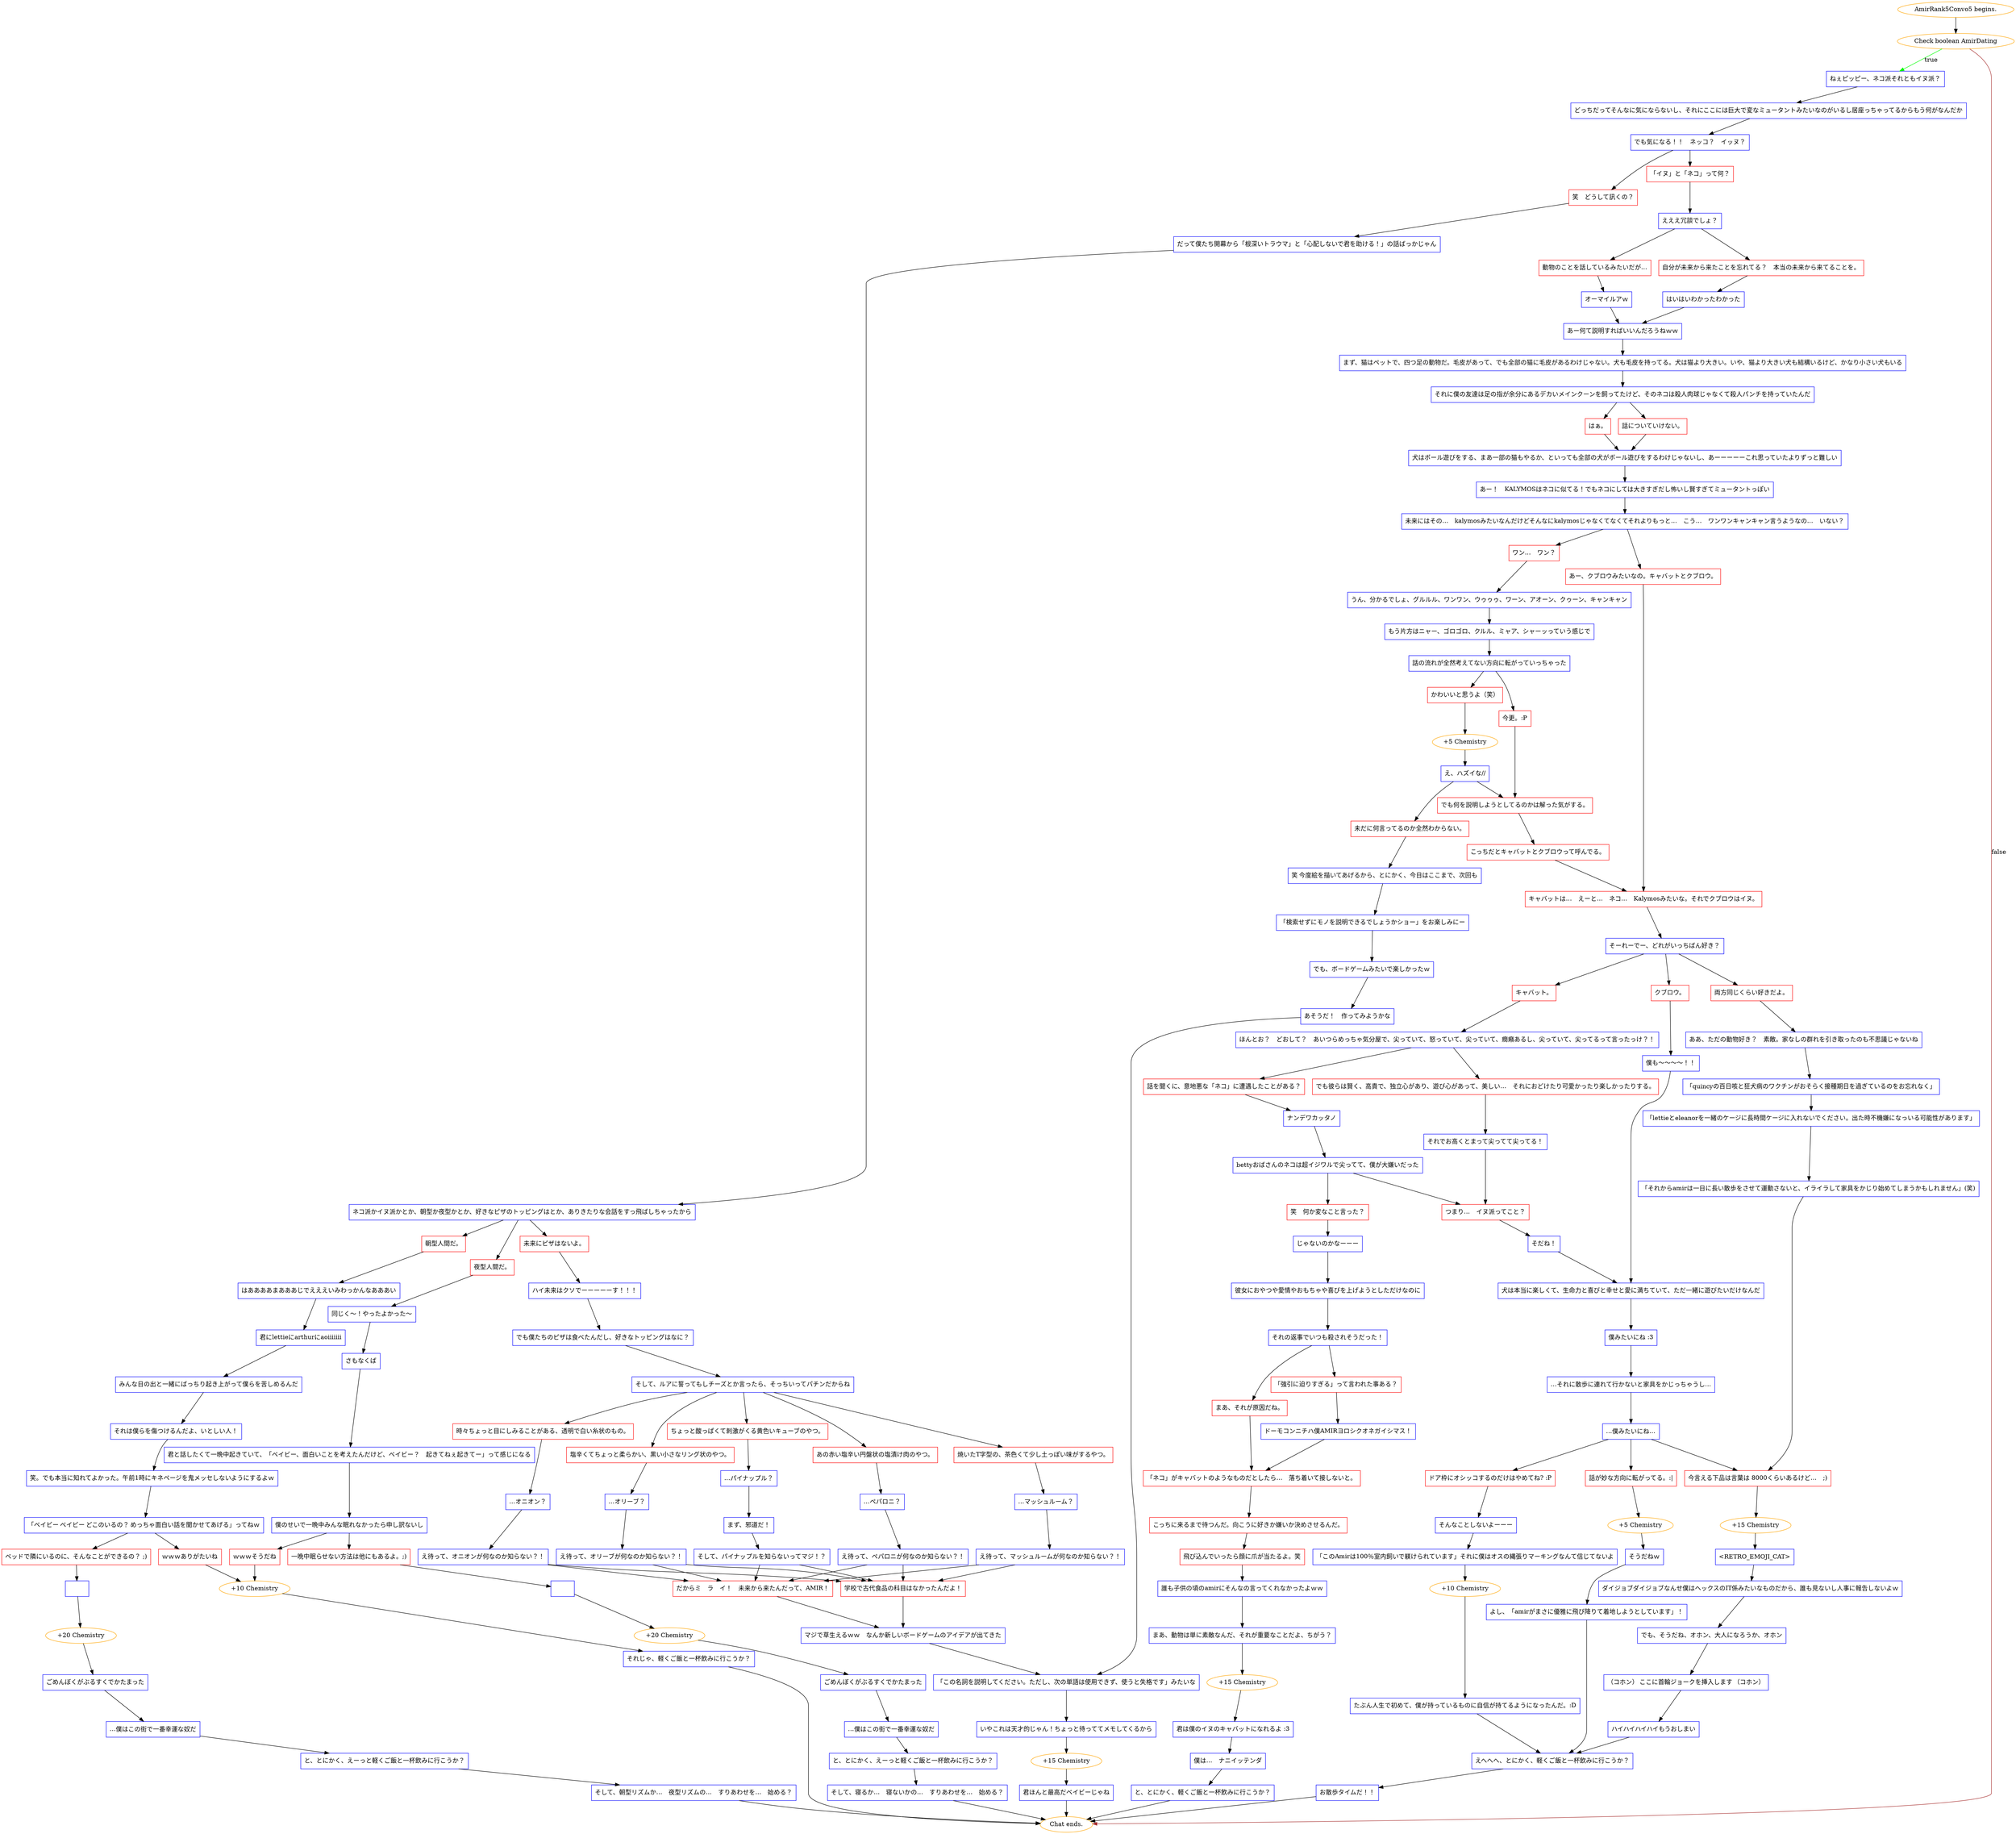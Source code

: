 digraph {
	"AmirRank5Convo5 begins." [color=orange];
		"AmirRank5Convo5 begins." -> j3879414663;
	j3879414663 [label="Check boolean AmirDating",color=orange];
		j3879414663 -> j2494671746 [label=true,color=green];
		j3879414663 -> "Chat ends." [label=false,color=brown];
	j2494671746 [label="ねぇピッピー、ネコ派それともイヌ派？",shape=box,color=blue];
		j2494671746 -> j2415217892;
	"Chat ends." [color=orange];
	j2415217892 [label="どっちだってそんなに気にならないし、それにここには巨大で変なミュータントみたいなのがいるし居座っちゃってるからもう何がなんだか",shape=box,color=blue];
		j2415217892 -> j1196790563;
	j1196790563 [label="でも気になる！！　ネッコ？　イッヌ？",shape=box,color=blue];
		j1196790563 -> j1566033805;
		j1196790563 -> j2249020937;
	j1566033805 [label="「イヌ」と「ネコ」って何？",shape=box,color=red];
		j1566033805 -> j55454547;
	j2249020937 [label="笑　どうして訊くの？",shape=box,color=red];
		j2249020937 -> j2455374319;
	j55454547 [label="えええ冗談でしょ？",shape=box,color=blue];
		j55454547 -> j1562471783;
		j55454547 -> j4042040315;
	j2455374319 [label="だって僕たち開幕から「根深いトラウマ」と「心配しないで君を助ける！」の話ばっかじゃん",shape=box,color=blue];
		j2455374319 -> j4157297424;
	j1562471783 [label="自分が未来から来たことを忘れてる？　本当の未来から来てることを。",shape=box,color=red];
		j1562471783 -> j3874133722;
	j4042040315 [label="動物のことを話しているみたいだが…",shape=box,color=red];
		j4042040315 -> j1296571010;
	j4157297424 [label="ネコ派かイヌ派かとか、朝型か夜型かとか、好きなピザのトッピングはとか、ありきたりな会話をすっ飛ばしちゃったから",shape=box,color=blue];
		j4157297424 -> j3164761335;
		j4157297424 -> j1986097654;
		j4157297424 -> j1789366696;
	j3874133722 [label="はいはいわかったわかった",shape=box,color=blue];
		j3874133722 -> j2816214880;
	j1296571010 [label="オーマイルアｗ",shape=box,color=blue];
		j1296571010 -> j2816214880;
	j3164761335 [label="朝型人間だ。",shape=box,color=red];
		j3164761335 -> j2780218630;
	j1986097654 [label="夜型人間だ。",shape=box,color=red];
		j1986097654 -> j1047562550;
	j1789366696 [label="未来にピザはないよ。",shape=box,color=red];
		j1789366696 -> j1664941204;
	j2816214880 [label="あー何て説明すればいいんだろうねｗｗ",shape=box,color=blue];
		j2816214880 -> j3324629632;
	j2780218630 [label="はああああまあああじでえええいみわっかんなあああい",shape=box,color=blue];
		j2780218630 -> j886149699;
	j1047562550 [label="同じく～！やったよかった～",shape=box,color=blue];
		j1047562550 -> j2339066954;
	j1664941204 [label="ハイ未来はクソでーーーーーす！！！",shape=box,color=blue];
		j1664941204 -> j2275637932;
	j3324629632 [label="まず、猫はペットで、四つ足の動物だ。毛皮があって、でも全部の猫に毛皮があるわけじゃない。犬も毛皮を持ってる。犬は猫より大きい。いや、猫より大きい犬も結構いるけど、かなり小さい犬もいる",shape=box,color=blue];
		j3324629632 -> j3246608834;
	j886149699 [label="君にlettieにarthurにaoiiiiiii",shape=box,color=blue];
		j886149699 -> j2968786284;
	j2339066954 [label="さもなくば",shape=box,color=blue];
		j2339066954 -> j3436689238;
	j2275637932 [label="でも僕たちのピザは食べたんだし、好きなトッピングはなに？",shape=box,color=blue];
		j2275637932 -> j2718642779;
	j3246608834 [label="それに僕の友達は足の指が余分にあるデカいメインクーンを飼ってたけど、そのネコは殺人肉球じゃなくて殺人パンチを持っていたんだ",shape=box,color=blue];
		j3246608834 -> j1374416521;
		j3246608834 -> j2969273188;
	j2968786284 [label="みんな日の出と一緒にばっちり起き上がって僕らを苦しめるんだ",shape=box,color=blue];
		j2968786284 -> j1587565523;
	j3436689238 [label="君と話したくて一晩中起きていて、「ベイビー、面白いことを考えたんだけど、ベイビー？　起きてねぇ起きてー」って感じになる",shape=box,color=blue];
		j3436689238 -> j2823079407;
	j2718642779 [label="そして、ルアに誓ってもしチーズとか言ったら、そっちいってパチンだからね",shape=box,color=blue];
		j2718642779 -> j1653368523;
		j2718642779 -> j263430515;
		j2718642779 -> j36323121;
		j2718642779 -> j3786065634;
		j2718642779 -> j1758150666;
	j1374416521 [label="話についていけない。",shape=box,color=red];
		j1374416521 -> j3136780195;
	j2969273188 [label="はぁ。",shape=box,color=red];
		j2969273188 -> j3136780195;
	j1587565523 [label="それは僕らを傷つけるんだよ、いとしい人！",shape=box,color=blue];
		j1587565523 -> j2730050580;
	j2823079407 [label="僕のせいで一晩中みんな眠れなかったら申し訳ないし",shape=box,color=blue];
		j2823079407 -> j1999178548;
		j2823079407 -> j1197153424;
	j1653368523 [label="あの赤い塩辛い円盤状の塩漬け肉のやつ。",shape=box,color=red];
		j1653368523 -> j3208134352;
	j263430515 [label="塩辛くてちょっと柔らかい、黒い小さなリング状のやつ。",shape=box,color=red];
		j263430515 -> j4030171192;
	j36323121 [label="焼いたT字型の、茶色くて少し土っぽい味がするやつ。",shape=box,color=red];
		j36323121 -> j4239403008;
	j3786065634 [label="時々ちょっと目にしみることがある、透明で白い糸状のもの。",shape=box,color=red];
		j3786065634 -> j3738329232;
	j1758150666 [label="ちょっと酸っぱくて刺激がくる黄色いキューブのやつ。",shape=box,color=red];
		j1758150666 -> j1388885982;
	j3136780195 [label="犬はボール遊びをする、まあ一部の猫もやるか、といっても全部の犬がボール遊びをするわけじゃないし、あーーーーーこれ思っていたよりずっと難しい",shape=box,color=blue];
		j3136780195 -> j1608015004;
	j2730050580 [label="笑。でも本当に知れてよかった。午前1時にキネページを鬼メッセしないようにするよｗ",shape=box,color=blue];
		j2730050580 -> j3039654240;
	j1999178548 [label="一晩中眠らせない方法は他にもあるよ。;)",shape=box,color=red];
		j1999178548 -> j586336796;
	j1197153424 [label="ｗｗｗそうだね",shape=box,color=red];
		j1197153424 -> j2593444783;
	j3208134352 [label="…ペパロニ？",shape=box,color=blue];
		j3208134352 -> j1922071238;
	j4030171192 [label="…オリーブ？",shape=box,color=blue];
		j4030171192 -> j369494961;
	j4239403008 [label="…マッシュルーム？",shape=box,color=blue];
		j4239403008 -> j3015703792;
	j3738329232 [label="…オニオン？",shape=box,color=blue];
		j3738329232 -> j1647900667;
	j1388885982 [label="…パイナップル？",shape=box,color=blue];
		j1388885982 -> j3945328873;
	j1608015004 [label="あー！　KALYMOSはネコに似てる！でもネコにしては大きすぎだし怖いし賢すぎてミュータントっぽい",shape=box,color=blue];
		j1608015004 -> j2492337926;
	j3039654240 [label="「ベイビー ベイビー どこのいるの？ めっちゃ面白い話を聞かせてあげる」ってねｗ",shape=box,color=blue];
		j3039654240 -> j3990396108;
		j3039654240 -> j1555741150;
	j586336796 [label="  ",shape=box,color=blue];
		j586336796 -> j2004361587;
	j2593444783 [label="+10 Chemistry",color=orange];
		j2593444783 -> j853092391;
	j1922071238 [label="え待って、ペパロニが何なのか知らない？！",shape=box,color=blue];
		j1922071238 -> j909888693;
		j1922071238 -> j2218469759;
	j369494961 [label="え待って、オリーブが何なのか知らない？！",shape=box,color=blue];
		j369494961 -> j909888693;
		j369494961 -> j2218469759;
	j3015703792 [label="え待って、マッシュルームが何なのか知らない？！",shape=box,color=blue];
		j3015703792 -> j909888693;
		j3015703792 -> j2218469759;
	j1647900667 [label="え待って、オニオンが何なのか知らない？！",shape=box,color=blue];
		j1647900667 -> j909888693;
		j1647900667 -> j2218469759;
	j3945328873 [label="まず、邪道だ！",shape=box,color=blue];
		j3945328873 -> j669713943;
	j2492337926 [label="未来にはその…　kalymosみたいなんだけどそんなにkalymosじゃなくてなくてそれよりもっと…　こう…　ワンワンキャンキャン言うようなの…　いない？",shape=box,color=blue];
		j2492337926 -> j3332102830;
		j2492337926 -> j777877684;
	j3990396108 [label="ベッドで隣にいるのに、そんなことができるの？ ;)",shape=box,color=red];
		j3990396108 -> j515828356;
	j1555741150 [label="ｗｗｗありがたいね",shape=box,color=red];
		j1555741150 -> j2593444783;
	j2004361587 [label="+20 Chemistry",color=orange];
		j2004361587 -> j2074367195;
	j853092391 [label="それじゃ、軽くご飯と一杯飲みに行こうか？",shape=box,color=blue];
		j853092391 -> "Chat ends.";
	j909888693 [label="だからミ　ラ　イ！　未来から来たんだって、AMIR！",shape=box,color=red];
		j909888693 -> j1621882454;
	j2218469759 [label="学校で古代食品の科目はなかったんだよ！",shape=box,color=red];
		j2218469759 -> j1621882454;
	j669713943 [label="そして、パイナップルを知らないってマジ！？",shape=box,color=blue];
		j669713943 -> j909888693;
		j669713943 -> j2218469759;
	j3332102830 [label="あー、クブロウみたいなの。キャバットとクブロウ。",shape=box,color=red];
		j3332102830 -> j1357920322;
	j777877684 [label="ワン…　ワン？",shape=box,color=red];
		j777877684 -> j138881940;
	j515828356 [label="  ",shape=box,color=blue];
		j515828356 -> j1598798890;
	j2074367195 [label="ごめんぼくがぶるすくでかたまった",shape=box,color=blue];
		j2074367195 -> j2943884821;
	j1621882454 [label="マジで草生えるｗｗ　なんか新しいボードゲームのアイデアが出てきた",shape=box,color=blue];
		j1621882454 -> j3364827777;
	j1357920322 [label="キャバットは…　えーと…　ネコ…　Kalymosみたいな。それでクブロウはイヌ。",shape=box,color=red];
		j1357920322 -> j3094217850;
	j138881940 [label="うん、分かるでしょ、グルルル、ワンワン、ウゥゥゥ、ワーン、アオーン、クゥーン、キャンキャン",shape=box,color=blue];
		j138881940 -> j1411344612;
	j1598798890 [label="+20 Chemistry",color=orange];
		j1598798890 -> j2820880424;
	j2943884821 [label="…僕はこの街で一番幸運な奴だ",shape=box,color=blue];
		j2943884821 -> j1489798898;
	j3364827777 [label="「この名詞を説明してください。ただし、次の単語は使用できず、使うと失格です」みたいな",shape=box,color=blue];
		j3364827777 -> j3860720218;
	j3094217850 [label="そーれーでー、どれがいっちばん好き？",shape=box,color=blue];
		j3094217850 -> j3666416649;
		j3094217850 -> j1801178100;
		j3094217850 -> j629682256;
	j1411344612 [label="もう片方はニャー、ゴロゴロ、クルル、ミャア、シャーッっていう感じで",shape=box,color=blue];
		j1411344612 -> j3607096479;
	j2820880424 [label="ごめんぼくがぶるすくでかたまった",shape=box,color=blue];
		j2820880424 -> j396784476;
	j1489798898 [label="と、とにかく、えーっと軽くご飯と一杯飲みに行こうか？",shape=box,color=blue];
		j1489798898 -> j355556072;
	j3860720218 [label="いやこれは天才的じゃん！ちょっと待っててメモしてくるから",shape=box,color=blue];
		j3860720218 -> j3857975511;
	j3666416649 [label="キャバット。",shape=box,color=red];
		j3666416649 -> j3790654065;
	j1801178100 [label="クブロウ。",shape=box,color=red];
		j1801178100 -> j2430228913;
	j629682256 [label="両方同じくらい好きだよ。",shape=box,color=red];
		j629682256 -> j443636416;
	j3607096479 [label="話の流れが全然考えてない方向に転がっていっちゃった",shape=box,color=blue];
		j3607096479 -> j154379491;
		j3607096479 -> j1372590743;
	j396784476 [label="…僕はこの街で一番幸運な奴だ",shape=box,color=blue];
		j396784476 -> j3717624762;
	j355556072 [label="そして、寝るか…　寝ないかの…　すりあわせを…　始める？",shape=box,color=blue];
		j355556072 -> "Chat ends.";
	j3857975511 [label="+15 Chemistry",color=orange];
		j3857975511 -> j3198922891;
	j3790654065 [label="ほんとお？　どおして？　あいつらめっちゃ気分屋で、尖っていて、怒っていて、尖っていて、癇癪あるし、尖っていて、尖ってるって言ったっけ？！",shape=box,color=blue];
		j3790654065 -> j2667291726;
		j3790654065 -> j1270208293;
	j2430228913 [label="僕も～～～～！！",shape=box,color=blue];
		j2430228913 -> j2511417337;
	j443636416 [label="ああ、ただの動物好き？　素敵。家なしの群れを引き取ったのも不思議じゃないね",shape=box,color=blue];
		j443636416 -> j314146588;
	j154379491 [label="今更。:P",shape=box,color=red];
		j154379491 -> j2362605273;
	j1372590743 [label="かわいいと思うよ（笑）",shape=box,color=red];
		j1372590743 -> j1568985096;
	j3717624762 [label="と、とにかく、えーっと軽くご飯と一杯飲みに行こうか？",shape=box,color=blue];
		j3717624762 -> j3355113494;
	j3198922891 [label="君ほんと最高だベイビーじゃね",shape=box,color=blue];
		j3198922891 -> "Chat ends.";
	j2667291726 [label="話を聞くに、意地悪な「ネコ」に遭遇したことがある？",shape=box,color=red];
		j2667291726 -> j2212529357;
	j1270208293 [label="でも彼らは賢く、高貴で、独立心があり、遊び心があって、美しい…　それにおどけたり可愛かったり楽しかったりする。",shape=box,color=red];
		j1270208293 -> j4233625035;
	j2511417337 [label="犬は本当に楽しくて、生命力と喜びと幸せと愛に満ちていて、ただ一緒に遊びたいだけなんだ",shape=box,color=blue];
		j2511417337 -> j3177354470;
	j314146588 [label="「quincyの百日咳と狂犬病のワクチンがおそらく接種期日を過ぎているのをお忘れなく」",shape=box,color=blue];
		j314146588 -> j2409041911;
	j2362605273 [label="でも何を説明しようとしてるのかは解った気がする。",shape=box,color=red];
		j2362605273 -> j1191107138;
	j1568985096 [label="+5 Chemistry",color=orange];
		j1568985096 -> j2220896787;
	j3355113494 [label="そして、朝型リズムか…　夜型リズムの…　すりあわせを…　始める？",shape=box,color=blue];
		j3355113494 -> "Chat ends.";
	j2212529357 [label="ナンデワカッタノ",shape=box,color=blue];
		j2212529357 -> j1210161300;
	j4233625035 [label="それでお高くとまって尖ってて尖ってる！",shape=box,color=blue];
		j4233625035 -> j521373443;
	j3177354470 [label="僕みたいにね :3",shape=box,color=blue];
		j3177354470 -> j2054537365;
	j2409041911 [label="「lettieとeleanorを一緒のケージに長時間ケージに入れないでください。出た時不機嫌になっいる可能性があります」",shape=box,color=blue];
		j2409041911 -> j840807875;
	j1191107138 [label="こっちだとキャバットとクブロウって呼んでる。",shape=box,color=red];
		j1191107138 -> j1357920322;
	j2220896787 [label="え、ハズイな//",shape=box,color=blue];
		j2220896787 -> j2362605273;
		j2220896787 -> j1244601450;
	j1210161300 [label="bettyおばさんのネコは超イジワルで尖ってて、僕が大嫌いだった",shape=box,color=blue];
		j1210161300 -> j1891068174;
		j1210161300 -> j521373443;
	j521373443 [label="つまり…　イヌ派ってこと？",shape=box,color=red];
		j521373443 -> j520697673;
	j2054537365 [label="…それに散歩に連れて行かないと家具をかじっちゃうし…",shape=box,color=blue];
		j2054537365 -> j4068716299;
	j840807875 [label="「それからamirは一日に長い散歩をさせて運動さないと、イライラして家具をかじり始めてしまうかもしれません」(笑)",shape=box,color=blue];
		j840807875 -> j2912655609;
	j1244601450 [label="未だに何言ってるのか全然わからない。",shape=box,color=red];
		j1244601450 -> j1166666146;
	j1891068174 [label="笑　何か変なこと言った？",shape=box,color=red];
		j1891068174 -> j588643185;
	j520697673 [label="そだね！",shape=box,color=blue];
		j520697673 -> j2511417337;
	j4068716299 [label="…僕みたいにね…",shape=box,color=blue];
		j4068716299 -> j1991797713;
		j4068716299 -> j1651856892;
		j4068716299 -> j2912655609;
	j2912655609 [label="今言える下品は言葉は 8000くらいあるけど…　;)",shape=box,color=red];
		j2912655609 -> j1741055932;
	j1166666146 [label="笑 今度絵を描いてあげるから、とにかく、今日はここまで、次回も",shape=box,color=blue];
		j1166666146 -> j1459075413;
	j588643185 [label="じゃないのかなーーー",shape=box,color=blue];
		j588643185 -> j1078100054;
	j1991797713 [label="話が妙な方向に転がってる。:|",shape=box,color=red];
		j1991797713 -> j1646150431;
	j1651856892 [label="ドア枠にオシッコするのだけはやめてね? :P",shape=box,color=red];
		j1651856892 -> j752875740;
	j1741055932 [label="+15 Chemistry",color=orange];
		j1741055932 -> j4230762101;
	j1459075413 [label="「検索せずにモノを説明できるでしょうかショー」をお楽しみにー",shape=box,color=blue];
		j1459075413 -> j1215977207;
	j1078100054 [label="彼女におやつや愛情やおもちゃや喜びを上げようとしただけなのに",shape=box,color=blue];
		j1078100054 -> j4027997757;
	j1646150431 [label="+5 Chemistry",color=orange];
		j1646150431 -> j1779631562;
	j752875740 [label="そんなことしないよーーー",shape=box,color=blue];
		j752875740 -> j5656130;
	j4230762101 [label="<RETRO_EMOJI_CAT>",shape=box,color=blue];
		j4230762101 -> j1272957793;
	j1215977207 [label="でも、ボードゲームみたいで楽しかったｗ",shape=box,color=blue];
		j1215977207 -> j3454656122;
	j4027997757 [label="それの返事でいつも殺されそうだった！",shape=box,color=blue];
		j4027997757 -> j2332917140;
		j4027997757 -> j658419224;
	j1779631562 [label="そうだねｗ",shape=box,color=blue];
		j1779631562 -> j1924857457;
	j5656130 [label="「このAmirは100％室内飼いで躾けられています」それに僕はオスの縄張りマーキングなんて信じてないよ",shape=box,color=blue];
		j5656130 -> j247412901;
	j1272957793 [label="ダイジョブダイジョブなんせ僕はヘックスのIT係みたいなものだから、誰も見ないし人事に報告しないよｗ",shape=box,color=blue];
		j1272957793 -> j1371702248;
	j3454656122 [label="あそうだ！　作ってみようかな",shape=box,color=blue];
		j3454656122 -> j3364827777;
	j2332917140 [label="「強引に迫りすぎる」って言われた事ある？",shape=box,color=red];
		j2332917140 -> j3797601153;
	j658419224 [label="まあ、それが原因だね。",shape=box,color=red];
		j658419224 -> j2649590155;
	j1924857457 [label="よし、「amirがまさに優雅に飛び降りて着地しようとしています」！",shape=box,color=blue];
		j1924857457 -> j885743469;
	j247412901 [label="+10 Chemistry",color=orange];
		j247412901 -> j3172978929;
	j1371702248 [label="でも、そうだね、オホン、大人になろうか、オホン",shape=box,color=blue];
		j1371702248 -> j34270562;
	j3797601153 [label="ドーモコンニチハ僕AMIRヨロシクオネガイシマス！",shape=box,color=blue];
		j3797601153 -> j2649590155;
	j2649590155 [label="「ネコ」がキャバットのようなものだとしたら…　落ち着いて接しないと。",shape=box,color=red];
		j2649590155 -> j197251926;
	j885743469 [label="えへへへ、とにかく、軽くご飯と一杯飲みに行こうか？",shape=box,color=blue];
		j885743469 -> j2814283764;
	j3172978929 [label="たぶん人生で初めて、僕が持っているものに自信が持てるようになったんだ。:D",shape=box,color=blue];
		j3172978929 -> j885743469;
	j34270562 [label="（コホン） ここに首輪ジョークを挿入します （コホン）",shape=box,color=blue];
		j34270562 -> j248807664;
	j197251926 [label="こっちに来るまで待つんだ。向こうに好きか嫌いか決めさせるんだ。",shape=box,color=red];
		j197251926 -> j1137908496;
	j2814283764 [label="お散歩タイムだ！！",shape=box,color=blue];
		j2814283764 -> "Chat ends.";
	j248807664 [label="ハイハイハイハイもうおしまい",shape=box,color=blue];
		j248807664 -> j885743469;
	j1137908496 [label="飛び込んでいったら顔に爪が当たるよ。笑",shape=box,color=red];
		j1137908496 -> j3955850422;
	j3955850422 [label="誰も子供の頃のamirにそんなの言ってくれなかったよｗｗ",shape=box,color=blue];
		j3955850422 -> j2706957355;
	j2706957355 [label="まあ、動物は単に素敵なんだ、それが重要なことだよ、ちがう？",shape=box,color=blue];
		j2706957355 -> j2357377063;
	j2357377063 [label="+15 Chemistry",color=orange];
		j2357377063 -> j3075425848;
	j3075425848 [label="君は僕のイヌのキャバットになれるよ :3",shape=box,color=blue];
		j3075425848 -> j951879260;
	j951879260 [label="僕は…　ナニイッテンダ",shape=box,color=blue];
		j951879260 -> j2760023579;
	j2760023579 [label="と、とにかく、軽くご飯と一杯飲みに行こうか？",shape=box,color=blue];
		j2760023579 -> "Chat ends.";
}